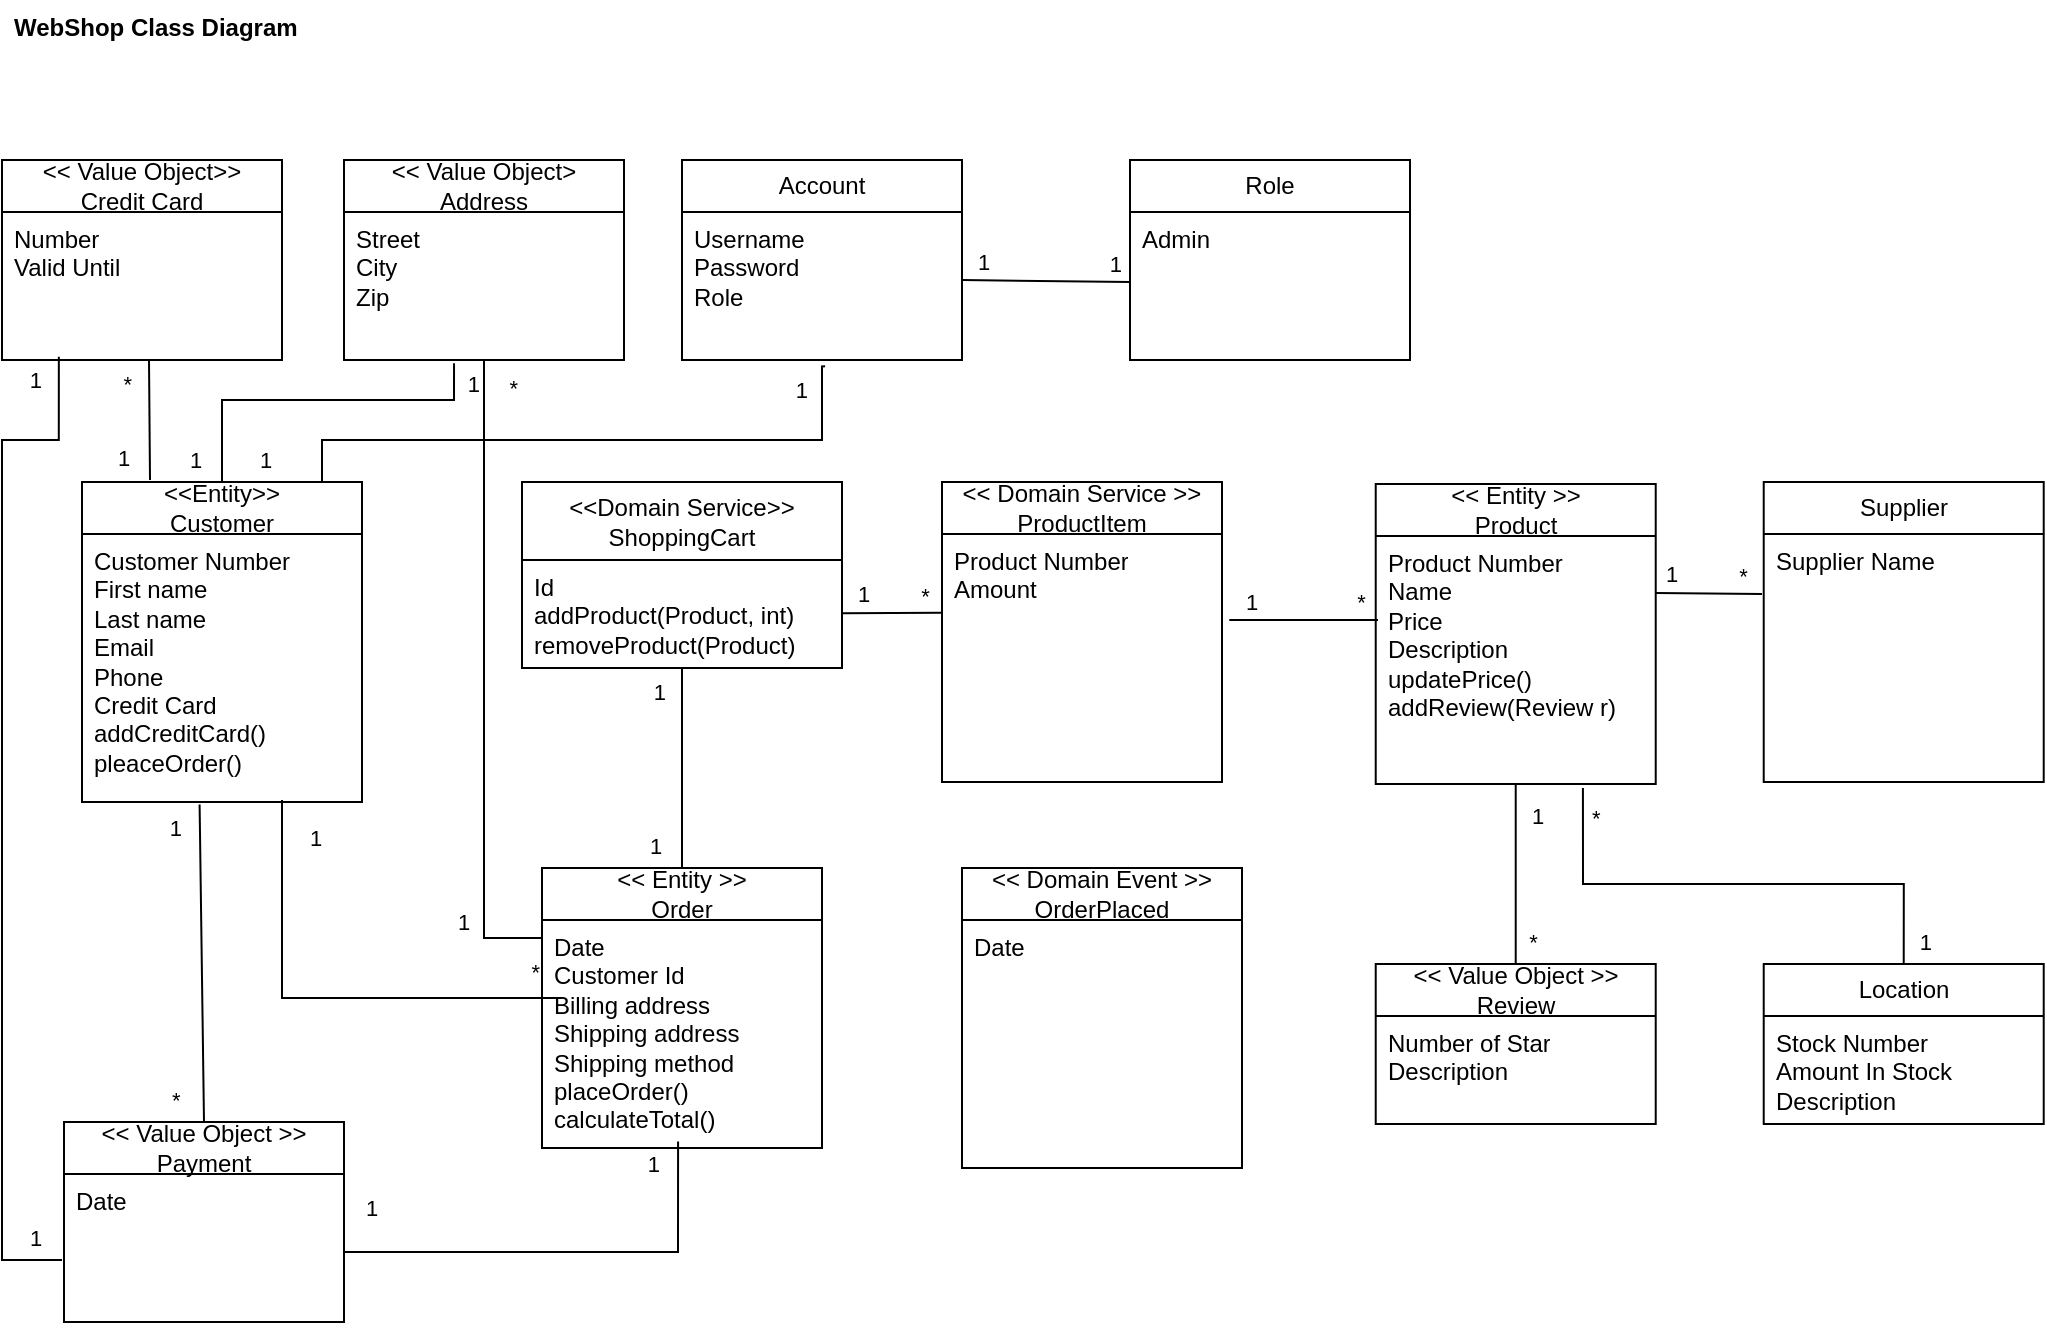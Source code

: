 <mxfile version="28.0.1">
  <diagram name="Page-1" id="ef-AVPPyzkDpcwaglXfv">
    <mxGraphModel dx="1226" dy="620" grid="1" gridSize="10" guides="1" tooltips="1" connect="1" arrows="1" fold="1" page="1" pageScale="1" pageWidth="1100" pageHeight="850" math="0" shadow="0">
      <root>
        <mxCell id="0" />
        <mxCell id="1" parent="0" />
        <mxCell id="Mevqmat3YLQNfgovFihP-1" value="&lt;div&gt;&amp;lt;&amp;lt;Domain Service&amp;gt;&amp;gt;&lt;/div&gt;ShoppingCart" style="swimlane;fontStyle=0;childLayout=stackLayout;horizontal=1;startSize=39;fillColor=none;horizontalStack=0;resizeParent=1;resizeParentMax=0;resizeLast=0;collapsible=1;marginBottom=0;whiteSpace=wrap;html=1;" parent="1" vertex="1">
          <mxGeometry x="296" y="281" width="160" height="93" as="geometry" />
        </mxCell>
        <mxCell id="Mevqmat3YLQNfgovFihP-3" value="Id&lt;div&gt;addProduct(Product, int)&lt;/div&gt;&lt;div&gt;removeProduct(Product)&lt;/div&gt;" style="text;strokeColor=none;fillColor=none;align=left;verticalAlign=top;spacingLeft=4;spacingRight=4;overflow=hidden;rotatable=0;points=[[0,0.5],[1,0.5]];portConstraint=eastwest;whiteSpace=wrap;html=1;" parent="Mevqmat3YLQNfgovFihP-1" vertex="1">
          <mxGeometry y="39" width="160" height="54" as="geometry" />
        </mxCell>
        <mxCell id="Mevqmat3YLQNfgovFihP-5" value="&lt;div&gt;&amp;lt;&amp;lt; Entity &amp;gt;&amp;gt;&lt;/div&gt;Product" style="swimlane;fontStyle=0;childLayout=stackLayout;horizontal=1;startSize=26;fillColor=none;horizontalStack=0;resizeParent=1;resizeParentMax=0;resizeLast=0;collapsible=1;marginBottom=0;whiteSpace=wrap;html=1;" parent="1" vertex="1">
          <mxGeometry x="722.86" y="282" width="140" height="150" as="geometry" />
        </mxCell>
        <mxCell id="Mevqmat3YLQNfgovFihP-6" value="Product Number&lt;div&gt;Name&lt;/div&gt;&lt;div&gt;Price&lt;/div&gt;&lt;div&gt;Description&lt;/div&gt;&lt;div&gt;updatePrice()&lt;/div&gt;&lt;div&gt;addReview(Review r)&lt;/div&gt;" style="text;strokeColor=none;fillColor=none;align=left;verticalAlign=top;spacingLeft=4;spacingRight=4;overflow=hidden;rotatable=0;points=[[0,0.5],[1,0.5]];portConstraint=eastwest;whiteSpace=wrap;html=1;" parent="Mevqmat3YLQNfgovFihP-5" vertex="1">
          <mxGeometry y="26" width="140" height="124" as="geometry" />
        </mxCell>
        <mxCell id="Mevqmat3YLQNfgovFihP-9" value="" style="endArrow=none;html=1;rounded=0;entryX=0.003;entryY=0.318;entryDx=0;entryDy=0;entryPerimeter=0;" parent="1" source="Mevqmat3YLQNfgovFihP-3" edge="1" target="AfizU8_0Z8kaEvkMi00N-7">
          <mxGeometry relative="1" as="geometry">
            <mxPoint x="456" y="334" as="sourcePoint" />
            <mxPoint x="506" y="332" as="targetPoint" />
          </mxGeometry>
        </mxCell>
        <mxCell id="Mevqmat3YLQNfgovFihP-10" value="&amp;nbsp;1" style="edgeLabel;resizable=0;html=1;align=left;verticalAlign=bottom;" parent="Mevqmat3YLQNfgovFihP-9" connectable="0" vertex="1">
          <mxGeometry x="-1" relative="1" as="geometry">
            <mxPoint x="3" y="-1" as="offset" />
          </mxGeometry>
        </mxCell>
        <mxCell id="Mevqmat3YLQNfgovFihP-11" value="*&amp;nbsp;" style="edgeLabel;resizable=0;html=1;align=right;verticalAlign=bottom;" parent="Mevqmat3YLQNfgovFihP-9" connectable="0" vertex="1">
          <mxGeometry x="1" relative="1" as="geometry">
            <mxPoint x="-3" as="offset" />
          </mxGeometry>
        </mxCell>
        <mxCell id="Mevqmat3YLQNfgovFihP-12" value="&lt;div&gt;&amp;lt;&amp;lt;Entity&amp;gt;&amp;gt;&lt;/div&gt;Customer" style="swimlane;fontStyle=0;childLayout=stackLayout;horizontal=1;startSize=26;fillColor=none;horizontalStack=0;resizeParent=1;resizeParentMax=0;resizeLast=0;collapsible=1;marginBottom=0;whiteSpace=wrap;html=1;" parent="1" vertex="1">
          <mxGeometry x="76" y="281" width="140" height="160" as="geometry" />
        </mxCell>
        <mxCell id="Mevqmat3YLQNfgovFihP-13" value="Customer Number&lt;div&gt;First name&lt;/div&gt;&lt;div&gt;Last name&lt;/div&gt;&lt;div&gt;Email&lt;/div&gt;&lt;div&gt;Phone&lt;/div&gt;&lt;div&gt;Credit Card&lt;/div&gt;&lt;div&gt;addCreditCard()&lt;/div&gt;&lt;div&gt;pleaceOrder()&lt;/div&gt;" style="text;strokeColor=none;fillColor=none;align=left;verticalAlign=top;spacingLeft=4;spacingRight=4;overflow=hidden;rotatable=0;points=[[0,0.5],[1,0.5]];portConstraint=eastwest;whiteSpace=wrap;html=1;" parent="Mevqmat3YLQNfgovFihP-12" vertex="1">
          <mxGeometry y="26" width="140" height="134" as="geometry" />
        </mxCell>
        <mxCell id="Mevqmat3YLQNfgovFihP-19" value="&lt;div&gt;&amp;lt;&amp;lt; Entity &amp;gt;&amp;gt;&lt;/div&gt;Order" style="swimlane;fontStyle=0;childLayout=stackLayout;horizontal=1;startSize=26;fillColor=none;horizontalStack=0;resizeParent=1;resizeParentMax=0;resizeLast=0;collapsible=1;marginBottom=0;whiteSpace=wrap;html=1;" parent="1" vertex="1">
          <mxGeometry x="306" y="474" width="140" height="140" as="geometry" />
        </mxCell>
        <mxCell id="Mevqmat3YLQNfgovFihP-20" value="&lt;div&gt;Date&lt;/div&gt;&lt;div&gt;Customer Id&lt;/div&gt;&lt;div&gt;Billing address&lt;/div&gt;Shipping address&lt;div&gt;Shipping method&lt;/div&gt;&lt;div&gt;placeOrder()&lt;/div&gt;&lt;div&gt;calculateTotal()&lt;span style=&quot;white-space: pre;&quot;&gt;&#x9;&lt;/span&gt;&lt;br&gt;&lt;/div&gt;" style="text;strokeColor=none;fillColor=none;align=left;verticalAlign=top;spacingLeft=4;spacingRight=4;overflow=hidden;rotatable=0;points=[[0,0.5],[1,0.5]];portConstraint=eastwest;whiteSpace=wrap;html=1;" parent="Mevqmat3YLQNfgovFihP-19" vertex="1">
          <mxGeometry y="26" width="140" height="114" as="geometry" />
        </mxCell>
        <mxCell id="Mevqmat3YLQNfgovFihP-23" value="" style="endArrow=none;html=1;rounded=0;exitX=0.5;exitY=0;exitDx=0;exitDy=0;" parent="1" source="Mevqmat3YLQNfgovFihP-19" edge="1" target="Mevqmat3YLQNfgovFihP-3">
          <mxGeometry relative="1" as="geometry">
            <mxPoint x="366" y="492" as="sourcePoint" />
            <mxPoint x="387" y="380" as="targetPoint" />
          </mxGeometry>
        </mxCell>
        <mxCell id="Mevqmat3YLQNfgovFihP-24" value="1" style="edgeLabel;resizable=0;html=1;align=left;verticalAlign=bottom;" parent="Mevqmat3YLQNfgovFihP-23" connectable="0" vertex="1">
          <mxGeometry x="-1" relative="1" as="geometry">
            <mxPoint x="-18" y="-3" as="offset" />
          </mxGeometry>
        </mxCell>
        <mxCell id="Mevqmat3YLQNfgovFihP-25" value="1" style="edgeLabel;resizable=0;html=1;align=right;verticalAlign=bottom;" parent="Mevqmat3YLQNfgovFihP-23" connectable="0" vertex="1">
          <mxGeometry x="1" relative="1" as="geometry">
            <mxPoint x="-8" y="20" as="offset" />
          </mxGeometry>
        </mxCell>
        <mxCell id="Mevqmat3YLQNfgovFihP-26" value="" style="endArrow=none;html=1;edgeStyle=orthogonalEdgeStyle;rounded=0;entryX=0;entryY=0.5;entryDx=0;entryDy=0;" parent="1" edge="1">
          <mxGeometry relative="1" as="geometry">
            <mxPoint x="176" y="440" as="sourcePoint" />
            <mxPoint x="316" y="539" as="targetPoint" />
            <Array as="points">
              <mxPoint x="176" y="539" />
            </Array>
          </mxGeometry>
        </mxCell>
        <mxCell id="Mevqmat3YLQNfgovFihP-27" value="1" style="edgeLabel;resizable=0;html=1;align=left;verticalAlign=bottom;" parent="Mevqmat3YLQNfgovFihP-26" connectable="0" vertex="1">
          <mxGeometry x="-1" relative="1" as="geometry">
            <mxPoint x="12" y="27" as="offset" />
          </mxGeometry>
        </mxCell>
        <mxCell id="Mevqmat3YLQNfgovFihP-28" value="*" style="edgeLabel;resizable=0;html=1;align=right;verticalAlign=bottom;" parent="Mevqmat3YLQNfgovFihP-26" connectable="0" vertex="1">
          <mxGeometry x="1" relative="1" as="geometry">
            <mxPoint x="-11" y="-5" as="offset" />
          </mxGeometry>
        </mxCell>
        <mxCell id="Mevqmat3YLQNfgovFihP-29" value="&lt;div&gt;&amp;lt;&amp;lt; Value Object &amp;gt;&amp;gt;&lt;/div&gt;Payment" style="swimlane;fontStyle=0;childLayout=stackLayout;horizontal=1;startSize=26;fillColor=none;horizontalStack=0;resizeParent=1;resizeParentMax=0;resizeLast=0;collapsible=1;marginBottom=0;whiteSpace=wrap;html=1;" parent="1" vertex="1">
          <mxGeometry x="67" y="601" width="140" height="100" as="geometry" />
        </mxCell>
        <mxCell id="Mevqmat3YLQNfgovFihP-30" value="Date" style="text;strokeColor=none;fillColor=none;align=left;verticalAlign=top;spacingLeft=4;spacingRight=4;overflow=hidden;rotatable=0;points=[[0,0.5],[1,0.5]];portConstraint=eastwest;whiteSpace=wrap;html=1;" parent="Mevqmat3YLQNfgovFihP-29" vertex="1">
          <mxGeometry y="26" width="140" height="74" as="geometry" />
        </mxCell>
        <mxCell id="Mevqmat3YLQNfgovFihP-33" value="" style="endArrow=none;html=1;rounded=0;exitX=0.5;exitY=0;exitDx=0;exitDy=0;entryX=0.42;entryY=1.009;entryDx=0;entryDy=0;entryPerimeter=0;" parent="1" source="Mevqmat3YLQNfgovFihP-29" edge="1" target="Mevqmat3YLQNfgovFihP-13">
          <mxGeometry relative="1" as="geometry">
            <mxPoint x="136" y="474" as="sourcePoint" />
            <mxPoint x="136" y="432" as="targetPoint" />
          </mxGeometry>
        </mxCell>
        <mxCell id="Mevqmat3YLQNfgovFihP-34" value="*" style="edgeLabel;resizable=0;html=1;align=left;verticalAlign=bottom;" parent="Mevqmat3YLQNfgovFihP-33" connectable="0" vertex="1">
          <mxGeometry x="-1" relative="1" as="geometry">
            <mxPoint x="-18" y="-3" as="offset" />
          </mxGeometry>
        </mxCell>
        <mxCell id="Mevqmat3YLQNfgovFihP-35" value="1" style="edgeLabel;resizable=0;html=1;align=right;verticalAlign=bottom;" parent="Mevqmat3YLQNfgovFihP-33" connectable="0" vertex="1">
          <mxGeometry x="1" relative="1" as="geometry">
            <mxPoint x="-8" y="20" as="offset" />
          </mxGeometry>
        </mxCell>
        <mxCell id="Mevqmat3YLQNfgovFihP-36" value="" style="endArrow=none;html=1;rounded=0;exitX=1;exitY=0.5;exitDx=0;exitDy=0;entryX=0.486;entryY=0.972;entryDx=0;entryDy=0;entryPerimeter=0;" parent="1" edge="1" target="Mevqmat3YLQNfgovFihP-20">
          <mxGeometry relative="1" as="geometry">
            <mxPoint x="207" y="666" as="sourcePoint" />
            <mxPoint x="376" y="610" as="targetPoint" />
            <Array as="points">
              <mxPoint x="374" y="666" />
            </Array>
          </mxGeometry>
        </mxCell>
        <mxCell id="Mevqmat3YLQNfgovFihP-37" value="1" style="edgeLabel;resizable=0;html=1;align=left;verticalAlign=bottom;" parent="Mevqmat3YLQNfgovFihP-36" connectable="0" vertex="1">
          <mxGeometry x="-1" relative="1" as="geometry">
            <mxPoint x="9" y="-14" as="offset" />
          </mxGeometry>
        </mxCell>
        <mxCell id="Mevqmat3YLQNfgovFihP-38" value="1" style="edgeLabel;resizable=0;html=1;align=right;verticalAlign=bottom;" parent="Mevqmat3YLQNfgovFihP-36" connectable="0" vertex="1">
          <mxGeometry x="1" relative="1" as="geometry">
            <mxPoint x="-9" y="19" as="offset" />
          </mxGeometry>
        </mxCell>
        <mxCell id="AfizU8_0Z8kaEvkMi00N-1" value="Supplier" style="swimlane;fontStyle=0;childLayout=stackLayout;horizontal=1;startSize=26;fillColor=none;horizontalStack=0;resizeParent=1;resizeParentMax=0;resizeLast=0;collapsible=1;marginBottom=0;whiteSpace=wrap;html=1;" parent="1" vertex="1">
          <mxGeometry x="916.86" y="281" width="140" height="150" as="geometry" />
        </mxCell>
        <mxCell id="AfizU8_0Z8kaEvkMi00N-2" value="Supplier Name" style="text;strokeColor=none;fillColor=none;align=left;verticalAlign=top;spacingLeft=4;spacingRight=4;overflow=hidden;rotatable=0;points=[[0,0.5],[1,0.5]];portConstraint=eastwest;whiteSpace=wrap;html=1;" parent="AfizU8_0Z8kaEvkMi00N-1" vertex="1">
          <mxGeometry y="26" width="140" height="124" as="geometry" />
        </mxCell>
        <mxCell id="AfizU8_0Z8kaEvkMi00N-3" value="" style="endArrow=none;html=1;rounded=0;exitX=0.98;exitY=0.192;exitDx=0;exitDy=0;exitPerimeter=0;" parent="1" edge="1">
          <mxGeometry relative="1" as="geometry">
            <mxPoint x="862.86" y="336.5" as="sourcePoint" />
            <mxPoint x="916" y="337" as="targetPoint" />
          </mxGeometry>
        </mxCell>
        <mxCell id="AfizU8_0Z8kaEvkMi00N-4" value="1" style="edgeLabel;resizable=0;html=1;align=left;verticalAlign=bottom;" parent="AfizU8_0Z8kaEvkMi00N-3" connectable="0" vertex="1">
          <mxGeometry x="-1" relative="1" as="geometry">
            <mxPoint x="3" y="-1" as="offset" />
          </mxGeometry>
        </mxCell>
        <mxCell id="AfizU8_0Z8kaEvkMi00N-5" value="*&amp;nbsp;" style="edgeLabel;resizable=0;html=1;align=right;verticalAlign=bottom;" parent="AfizU8_0Z8kaEvkMi00N-3" connectable="0" vertex="1">
          <mxGeometry x="1" relative="1" as="geometry">
            <mxPoint x="-3" as="offset" />
          </mxGeometry>
        </mxCell>
        <mxCell id="AfizU8_0Z8kaEvkMi00N-6" value="&lt;div&gt;&amp;lt;&amp;lt; Domain Service &amp;gt;&amp;gt;&lt;/div&gt;ProductItem" style="swimlane;fontStyle=0;childLayout=stackLayout;horizontal=1;startSize=26;fillColor=none;horizontalStack=0;resizeParent=1;resizeParentMax=0;resizeLast=0;collapsible=1;marginBottom=0;whiteSpace=wrap;html=1;" parent="1" vertex="1">
          <mxGeometry x="506" y="281" width="140" height="150" as="geometry" />
        </mxCell>
        <mxCell id="AfizU8_0Z8kaEvkMi00N-7" value="Product Number&lt;div&gt;Amount&lt;/div&gt;" style="text;strokeColor=none;fillColor=none;align=left;verticalAlign=top;spacingLeft=4;spacingRight=4;overflow=hidden;rotatable=0;points=[[0,0.5],[1,0.5]];portConstraint=eastwest;whiteSpace=wrap;html=1;" parent="AfizU8_0Z8kaEvkMi00N-6" vertex="1">
          <mxGeometry y="26" width="140" height="124" as="geometry" />
        </mxCell>
        <mxCell id="AfizU8_0Z8kaEvkMi00N-8" value="" style="endArrow=none;html=1;rounded=0;exitX=1.026;exitY=0.347;exitDx=0;exitDy=0;exitPerimeter=0;" parent="1" edge="1" source="AfizU8_0Z8kaEvkMi00N-7">
          <mxGeometry relative="1" as="geometry">
            <mxPoint x="646" y="351.62" as="sourcePoint" />
            <mxPoint x="724" y="350" as="targetPoint" />
          </mxGeometry>
        </mxCell>
        <mxCell id="AfizU8_0Z8kaEvkMi00N-9" value="&amp;nbsp;1" style="edgeLabel;resizable=0;html=1;align=left;verticalAlign=bottom;" parent="AfizU8_0Z8kaEvkMi00N-8" connectable="0" vertex="1">
          <mxGeometry x="-1" relative="1" as="geometry">
            <mxPoint x="3" y="-1" as="offset" />
          </mxGeometry>
        </mxCell>
        <mxCell id="AfizU8_0Z8kaEvkMi00N-10" value="*&amp;nbsp;" style="edgeLabel;resizable=0;html=1;align=right;verticalAlign=bottom;" parent="AfizU8_0Z8kaEvkMi00N-8" connectable="0" vertex="1">
          <mxGeometry x="1" relative="1" as="geometry">
            <mxPoint x="-3" as="offset" />
          </mxGeometry>
        </mxCell>
        <mxCell id="jKXESQKGiPeMdvmR_f7X-1" value="&lt;div&gt;&amp;lt;&amp;lt; Value Object &amp;gt;&amp;gt;&lt;/div&gt;Review" style="swimlane;fontStyle=0;childLayout=stackLayout;horizontal=1;startSize=26;fillColor=none;horizontalStack=0;resizeParent=1;resizeParentMax=0;resizeLast=0;collapsible=1;marginBottom=0;whiteSpace=wrap;html=1;" vertex="1" parent="1">
          <mxGeometry x="722.86" y="522" width="140" height="80" as="geometry" />
        </mxCell>
        <mxCell id="jKXESQKGiPeMdvmR_f7X-2" value="Number of Star&lt;div&gt;Description&lt;/div&gt;" style="text;strokeColor=none;fillColor=none;align=left;verticalAlign=top;spacingLeft=4;spacingRight=4;overflow=hidden;rotatable=0;points=[[0,0.5],[1,0.5]];portConstraint=eastwest;whiteSpace=wrap;html=1;" vertex="1" parent="jKXESQKGiPeMdvmR_f7X-1">
          <mxGeometry y="26" width="140" height="54" as="geometry" />
        </mxCell>
        <mxCell id="jKXESQKGiPeMdvmR_f7X-3" value="" style="endArrow=none;html=1;rounded=0;entryX=0.5;entryY=0;entryDx=0;entryDy=0;" edge="1" parent="1" source="Mevqmat3YLQNfgovFihP-6" target="jKXESQKGiPeMdvmR_f7X-1">
          <mxGeometry relative="1" as="geometry">
            <mxPoint x="676" y="442" as="sourcePoint" />
            <mxPoint x="750" y="443.5" as="targetPoint" />
          </mxGeometry>
        </mxCell>
        <mxCell id="jKXESQKGiPeMdvmR_f7X-4" value="&amp;nbsp;1" style="edgeLabel;resizable=0;html=1;align=left;verticalAlign=bottom;" connectable="0" vertex="1" parent="jKXESQKGiPeMdvmR_f7X-3">
          <mxGeometry x="-1" relative="1" as="geometry">
            <mxPoint x="3" y="24" as="offset" />
          </mxGeometry>
        </mxCell>
        <mxCell id="jKXESQKGiPeMdvmR_f7X-5" value="*&amp;nbsp;" style="edgeLabel;resizable=0;html=1;align=right;verticalAlign=bottom;" connectable="0" vertex="1" parent="jKXESQKGiPeMdvmR_f7X-3">
          <mxGeometry x="1" relative="1" as="geometry">
            <mxPoint x="15" y="-3" as="offset" />
          </mxGeometry>
        </mxCell>
        <mxCell id="jKXESQKGiPeMdvmR_f7X-6" value="Location" style="swimlane;fontStyle=0;childLayout=stackLayout;horizontal=1;startSize=26;fillColor=none;horizontalStack=0;resizeParent=1;resizeParentMax=0;resizeLast=0;collapsible=1;marginBottom=0;whiteSpace=wrap;html=1;" vertex="1" parent="1">
          <mxGeometry x="916.86" y="522" width="140" height="80" as="geometry" />
        </mxCell>
        <mxCell id="jKXESQKGiPeMdvmR_f7X-7" value="Stock Number&lt;div&gt;Amount In Stock&lt;br&gt;&lt;div&gt;Description&lt;/div&gt;&lt;/div&gt;" style="text;strokeColor=none;fillColor=none;align=left;verticalAlign=top;spacingLeft=4;spacingRight=4;overflow=hidden;rotatable=0;points=[[0,0.5],[1,0.5]];portConstraint=eastwest;whiteSpace=wrap;html=1;" vertex="1" parent="jKXESQKGiPeMdvmR_f7X-6">
          <mxGeometry y="26" width="140" height="54" as="geometry" />
        </mxCell>
        <mxCell id="jKXESQKGiPeMdvmR_f7X-8" value="" style="endArrow=none;html=1;rounded=0;entryX=0.5;entryY=0;entryDx=0;entryDy=0;exitX=0.74;exitY=1.016;exitDx=0;exitDy=0;exitPerimeter=0;edgeStyle=orthogonalEdgeStyle;" edge="1" parent="1" source="Mevqmat3YLQNfgovFihP-6" target="jKXESQKGiPeMdvmR_f7X-6">
          <mxGeometry relative="1" as="geometry">
            <mxPoint x="786" y="472" as="sourcePoint" />
            <mxPoint x="786" y="562" as="targetPoint" />
            <Array as="points">
              <mxPoint x="827" y="482" />
              <mxPoint x="987" y="482" />
            </Array>
          </mxGeometry>
        </mxCell>
        <mxCell id="jKXESQKGiPeMdvmR_f7X-9" value="*" style="edgeLabel;resizable=0;html=1;align=left;verticalAlign=bottom;" connectable="0" vertex="1" parent="jKXESQKGiPeMdvmR_f7X-8">
          <mxGeometry x="-1" relative="1" as="geometry">
            <mxPoint x="3" y="24" as="offset" />
          </mxGeometry>
        </mxCell>
        <mxCell id="jKXESQKGiPeMdvmR_f7X-10" value="1" style="edgeLabel;resizable=0;html=1;align=right;verticalAlign=bottom;" connectable="0" vertex="1" parent="jKXESQKGiPeMdvmR_f7X-8">
          <mxGeometry x="1" relative="1" as="geometry">
            <mxPoint x="15" y="-3" as="offset" />
          </mxGeometry>
        </mxCell>
        <mxCell id="jKXESQKGiPeMdvmR_f7X-11" value="&lt;div&gt;&amp;lt;&amp;lt; Value Object&amp;gt;&lt;/div&gt;Address" style="swimlane;fontStyle=0;childLayout=stackLayout;horizontal=1;startSize=26;fillColor=none;horizontalStack=0;resizeParent=1;resizeParentMax=0;resizeLast=0;collapsible=1;marginBottom=0;whiteSpace=wrap;html=1;" vertex="1" parent="1">
          <mxGeometry x="207" y="120" width="140" height="100" as="geometry" />
        </mxCell>
        <mxCell id="jKXESQKGiPeMdvmR_f7X-12" value="Street&lt;div&gt;City&lt;/div&gt;&lt;div&gt;Zip&lt;/div&gt;" style="text;strokeColor=none;fillColor=none;align=left;verticalAlign=top;spacingLeft=4;spacingRight=4;overflow=hidden;rotatable=0;points=[[0,0.5],[1,0.5]];portConstraint=eastwest;whiteSpace=wrap;html=1;" vertex="1" parent="jKXESQKGiPeMdvmR_f7X-11">
          <mxGeometry y="26" width="140" height="74" as="geometry" />
        </mxCell>
        <mxCell id="jKXESQKGiPeMdvmR_f7X-13" value="" style="endArrow=none;html=1;rounded=0;" edge="1" parent="1">
          <mxGeometry relative="1" as="geometry">
            <mxPoint x="110" y="280" as="sourcePoint" />
            <mxPoint x="109.5" y="220" as="targetPoint" />
          </mxGeometry>
        </mxCell>
        <mxCell id="jKXESQKGiPeMdvmR_f7X-14" value="1" style="edgeLabel;resizable=0;html=1;align=left;verticalAlign=bottom;" connectable="0" vertex="1" parent="jKXESQKGiPeMdvmR_f7X-13">
          <mxGeometry x="-1" relative="1" as="geometry">
            <mxPoint x="-18" y="-3" as="offset" />
          </mxGeometry>
        </mxCell>
        <mxCell id="jKXESQKGiPeMdvmR_f7X-15" value="*" style="edgeLabel;resizable=0;html=1;align=right;verticalAlign=bottom;" connectable="0" vertex="1" parent="jKXESQKGiPeMdvmR_f7X-13">
          <mxGeometry x="1" relative="1" as="geometry">
            <mxPoint x="-8" y="20" as="offset" />
          </mxGeometry>
        </mxCell>
        <mxCell id="jKXESQKGiPeMdvmR_f7X-16" value="Account" style="swimlane;fontStyle=0;childLayout=stackLayout;horizontal=1;startSize=26;fillColor=none;horizontalStack=0;resizeParent=1;resizeParentMax=0;resizeLast=0;collapsible=1;marginBottom=0;whiteSpace=wrap;html=1;" vertex="1" parent="1">
          <mxGeometry x="376" y="120" width="140" height="100" as="geometry" />
        </mxCell>
        <mxCell id="jKXESQKGiPeMdvmR_f7X-17" value="Username&lt;div&gt;Password&lt;/div&gt;&lt;div&gt;Role&lt;/div&gt;" style="text;strokeColor=none;fillColor=none;align=left;verticalAlign=top;spacingLeft=4;spacingRight=4;overflow=hidden;rotatable=0;points=[[0,0.5],[1,0.5]];portConstraint=eastwest;whiteSpace=wrap;html=1;" vertex="1" parent="jKXESQKGiPeMdvmR_f7X-16">
          <mxGeometry y="26" width="140" height="74" as="geometry" />
        </mxCell>
        <mxCell id="jKXESQKGiPeMdvmR_f7X-18" value="" style="endArrow=none;html=1;rounded=0;entryX=0.511;entryY=1.043;entryDx=0;entryDy=0;entryPerimeter=0;exitX=0.75;exitY=0;exitDx=0;exitDy=0;edgeStyle=orthogonalEdgeStyle;" edge="1" parent="1" source="Mevqmat3YLQNfgovFihP-12" target="jKXESQKGiPeMdvmR_f7X-17">
          <mxGeometry relative="1" as="geometry">
            <mxPoint x="186.5" y="310" as="sourcePoint" />
            <mxPoint x="186" y="250" as="targetPoint" />
            <Array as="points">
              <mxPoint x="196" y="281" />
              <mxPoint x="196" y="260" />
              <mxPoint x="446" y="260" />
              <mxPoint x="446" y="223" />
            </Array>
          </mxGeometry>
        </mxCell>
        <mxCell id="jKXESQKGiPeMdvmR_f7X-19" value="1" style="edgeLabel;resizable=0;html=1;align=left;verticalAlign=bottom;" connectable="0" vertex="1" parent="jKXESQKGiPeMdvmR_f7X-18">
          <mxGeometry x="-1" relative="1" as="geometry">
            <mxPoint x="-18" y="-3" as="offset" />
          </mxGeometry>
        </mxCell>
        <mxCell id="jKXESQKGiPeMdvmR_f7X-20" value="1" style="edgeLabel;resizable=0;html=1;align=right;verticalAlign=bottom;" connectable="0" vertex="1" parent="jKXESQKGiPeMdvmR_f7X-18">
          <mxGeometry x="1" relative="1" as="geometry">
            <mxPoint x="-8" y="20" as="offset" />
          </mxGeometry>
        </mxCell>
        <mxCell id="jKXESQKGiPeMdvmR_f7X-21" value="&lt;div&gt;&amp;lt;&amp;lt; Value Object&amp;gt;&amp;gt;&lt;/div&gt;Credit Card" style="swimlane;fontStyle=0;childLayout=stackLayout;horizontal=1;startSize=26;fillColor=none;horizontalStack=0;resizeParent=1;resizeParentMax=0;resizeLast=0;collapsible=1;marginBottom=0;whiteSpace=wrap;html=1;" vertex="1" parent="1">
          <mxGeometry x="36" y="120" width="140" height="100" as="geometry" />
        </mxCell>
        <mxCell id="jKXESQKGiPeMdvmR_f7X-22" value="Number&lt;div&gt;Valid Until&lt;/div&gt;" style="text;strokeColor=none;fillColor=none;align=left;verticalAlign=top;spacingLeft=4;spacingRight=4;overflow=hidden;rotatable=0;points=[[0,0.5],[1,0.5]];portConstraint=eastwest;whiteSpace=wrap;html=1;" vertex="1" parent="jKXESQKGiPeMdvmR_f7X-21">
          <mxGeometry y="26" width="140" height="74" as="geometry" />
        </mxCell>
        <mxCell id="jKXESQKGiPeMdvmR_f7X-23" value="" style="endArrow=none;html=1;rounded=0;entryX=0.393;entryY=1.022;entryDx=0;entryDy=0;entryPerimeter=0;exitX=0.5;exitY=0;exitDx=0;exitDy=0;edgeStyle=orthogonalEdgeStyle;" edge="1" parent="1" source="Mevqmat3YLQNfgovFihP-12" target="jKXESQKGiPeMdvmR_f7X-12">
          <mxGeometry relative="1" as="geometry">
            <mxPoint x="146" y="282" as="sourcePoint" />
            <mxPoint x="145.5" y="222" as="targetPoint" />
            <Array as="points">
              <mxPoint x="146" y="240" />
              <mxPoint x="262" y="240" />
            </Array>
          </mxGeometry>
        </mxCell>
        <mxCell id="jKXESQKGiPeMdvmR_f7X-24" value="1" style="edgeLabel;resizable=0;html=1;align=left;verticalAlign=bottom;" connectable="0" vertex="1" parent="jKXESQKGiPeMdvmR_f7X-23">
          <mxGeometry x="-1" relative="1" as="geometry">
            <mxPoint x="-18" y="-3" as="offset" />
          </mxGeometry>
        </mxCell>
        <mxCell id="jKXESQKGiPeMdvmR_f7X-25" value="1" style="edgeLabel;resizable=0;html=1;align=right;verticalAlign=bottom;" connectable="0" vertex="1" parent="jKXESQKGiPeMdvmR_f7X-23">
          <mxGeometry x="1" relative="1" as="geometry">
            <mxPoint x="13" y="19" as="offset" />
          </mxGeometry>
        </mxCell>
        <mxCell id="jKXESQKGiPeMdvmR_f7X-27" value="" style="endArrow=none;html=1;rounded=0;entryX=0.203;entryY=0.978;entryDx=0;entryDy=0;entryPerimeter=0;edgeStyle=orthogonalEdgeStyle;" edge="1" parent="1" target="jKXESQKGiPeMdvmR_f7X-22">
          <mxGeometry relative="1" as="geometry">
            <mxPoint x="66" y="670" as="sourcePoint" />
            <mxPoint x="46" y="432" as="targetPoint" />
            <Array as="points">
              <mxPoint x="36" y="670" />
              <mxPoint x="36" y="260" />
              <mxPoint x="64" y="260" />
            </Array>
          </mxGeometry>
        </mxCell>
        <mxCell id="jKXESQKGiPeMdvmR_f7X-28" value="1" style="edgeLabel;resizable=0;html=1;align=left;verticalAlign=bottom;" connectable="0" vertex="1" parent="jKXESQKGiPeMdvmR_f7X-27">
          <mxGeometry x="-1" relative="1" as="geometry">
            <mxPoint x="-18" y="-3" as="offset" />
          </mxGeometry>
        </mxCell>
        <mxCell id="jKXESQKGiPeMdvmR_f7X-29" value="1" style="edgeLabel;resizable=0;html=1;align=right;verticalAlign=bottom;" connectable="0" vertex="1" parent="jKXESQKGiPeMdvmR_f7X-27">
          <mxGeometry x="1" relative="1" as="geometry">
            <mxPoint x="-8" y="20" as="offset" />
          </mxGeometry>
        </mxCell>
        <mxCell id="jKXESQKGiPeMdvmR_f7X-39" value="" style="endArrow=none;html=1;rounded=0;exitX=0;exitY=0.25;exitDx=0;exitDy=0;edgeStyle=orthogonalEdgeStyle;" edge="1" parent="1" source="Mevqmat3YLQNfgovFihP-19" target="jKXESQKGiPeMdvmR_f7X-12">
          <mxGeometry relative="1" as="geometry">
            <mxPoint x="450" y="430" as="sourcePoint" />
            <mxPoint x="610" y="430" as="targetPoint" />
            <Array as="points">
              <mxPoint x="277" y="509" />
            </Array>
          </mxGeometry>
        </mxCell>
        <mxCell id="jKXESQKGiPeMdvmR_f7X-40" value="1" style="edgeLabel;resizable=0;html=1;align=left;verticalAlign=bottom;" connectable="0" vertex="1" parent="jKXESQKGiPeMdvmR_f7X-39">
          <mxGeometry x="-1" relative="1" as="geometry">
            <mxPoint x="-44" as="offset" />
          </mxGeometry>
        </mxCell>
        <mxCell id="jKXESQKGiPeMdvmR_f7X-41" value="*" style="edgeLabel;resizable=0;html=1;align=right;verticalAlign=bottom;" connectable="0" vertex="1" parent="jKXESQKGiPeMdvmR_f7X-39">
          <mxGeometry x="1" relative="1" as="geometry">
            <mxPoint x="17" y="22" as="offset" />
          </mxGeometry>
        </mxCell>
        <mxCell id="jKXESQKGiPeMdvmR_f7X-42" value="&lt;div&gt;&amp;lt;&amp;lt; Domain Event &amp;gt;&amp;gt;&lt;/div&gt;OrderPlaced" style="swimlane;fontStyle=0;childLayout=stackLayout;horizontal=1;startSize=26;fillColor=none;horizontalStack=0;resizeParent=1;resizeParentMax=0;resizeLast=0;collapsible=1;marginBottom=0;whiteSpace=wrap;html=1;" vertex="1" parent="1">
          <mxGeometry x="516" y="474" width="140" height="150" as="geometry" />
        </mxCell>
        <mxCell id="jKXESQKGiPeMdvmR_f7X-43" value="Date" style="text;strokeColor=none;fillColor=none;align=left;verticalAlign=top;spacingLeft=4;spacingRight=4;overflow=hidden;rotatable=0;points=[[0,0.5],[1,0.5]];portConstraint=eastwest;whiteSpace=wrap;html=1;" vertex="1" parent="jKXESQKGiPeMdvmR_f7X-42">
          <mxGeometry y="26" width="140" height="124" as="geometry" />
        </mxCell>
        <mxCell id="jKXESQKGiPeMdvmR_f7X-44" value="Role" style="swimlane;fontStyle=0;childLayout=stackLayout;horizontal=1;startSize=26;fillColor=none;horizontalStack=0;resizeParent=1;resizeParentMax=0;resizeLast=0;collapsible=1;marginBottom=0;whiteSpace=wrap;html=1;" vertex="1" parent="1">
          <mxGeometry x="600" y="120" width="140" height="100" as="geometry" />
        </mxCell>
        <mxCell id="jKXESQKGiPeMdvmR_f7X-45" value="Admin" style="text;strokeColor=none;fillColor=none;align=left;verticalAlign=top;spacingLeft=4;spacingRight=4;overflow=hidden;rotatable=0;points=[[0,0.5],[1,0.5]];portConstraint=eastwest;whiteSpace=wrap;html=1;" vertex="1" parent="jKXESQKGiPeMdvmR_f7X-44">
          <mxGeometry y="26" width="140" height="74" as="geometry" />
        </mxCell>
        <mxCell id="jKXESQKGiPeMdvmR_f7X-49" value="" style="endArrow=none;html=1;rounded=0;exitX=1.026;exitY=0.347;exitDx=0;exitDy=0;exitPerimeter=0;" edge="1" parent="1">
          <mxGeometry relative="1" as="geometry">
            <mxPoint x="516" y="180" as="sourcePoint" />
            <mxPoint x="600" y="181" as="targetPoint" />
          </mxGeometry>
        </mxCell>
        <mxCell id="jKXESQKGiPeMdvmR_f7X-50" value="&amp;nbsp;1" style="edgeLabel;resizable=0;html=1;align=left;verticalAlign=bottom;" connectable="0" vertex="1" parent="jKXESQKGiPeMdvmR_f7X-49">
          <mxGeometry x="-1" relative="1" as="geometry">
            <mxPoint x="3" y="-1" as="offset" />
          </mxGeometry>
        </mxCell>
        <mxCell id="jKXESQKGiPeMdvmR_f7X-51" value="1" style="edgeLabel;resizable=0;html=1;align=right;verticalAlign=bottom;" connectable="0" vertex="1" parent="jKXESQKGiPeMdvmR_f7X-49">
          <mxGeometry x="1" relative="1" as="geometry">
            <mxPoint x="-3" as="offset" />
          </mxGeometry>
        </mxCell>
        <mxCell id="jKXESQKGiPeMdvmR_f7X-52" value="WebShop Class Diagram" style="text;strokeColor=none;fillColor=none;align=left;verticalAlign=top;spacingLeft=4;spacingRight=4;overflow=hidden;rotatable=0;points=[[0,0.5],[1,0.5]];portConstraint=eastwest;whiteSpace=wrap;html=1;fontStyle=1" vertex="1" parent="1">
          <mxGeometry x="36" y="40" width="214" height="26" as="geometry" />
        </mxCell>
      </root>
    </mxGraphModel>
  </diagram>
</mxfile>
